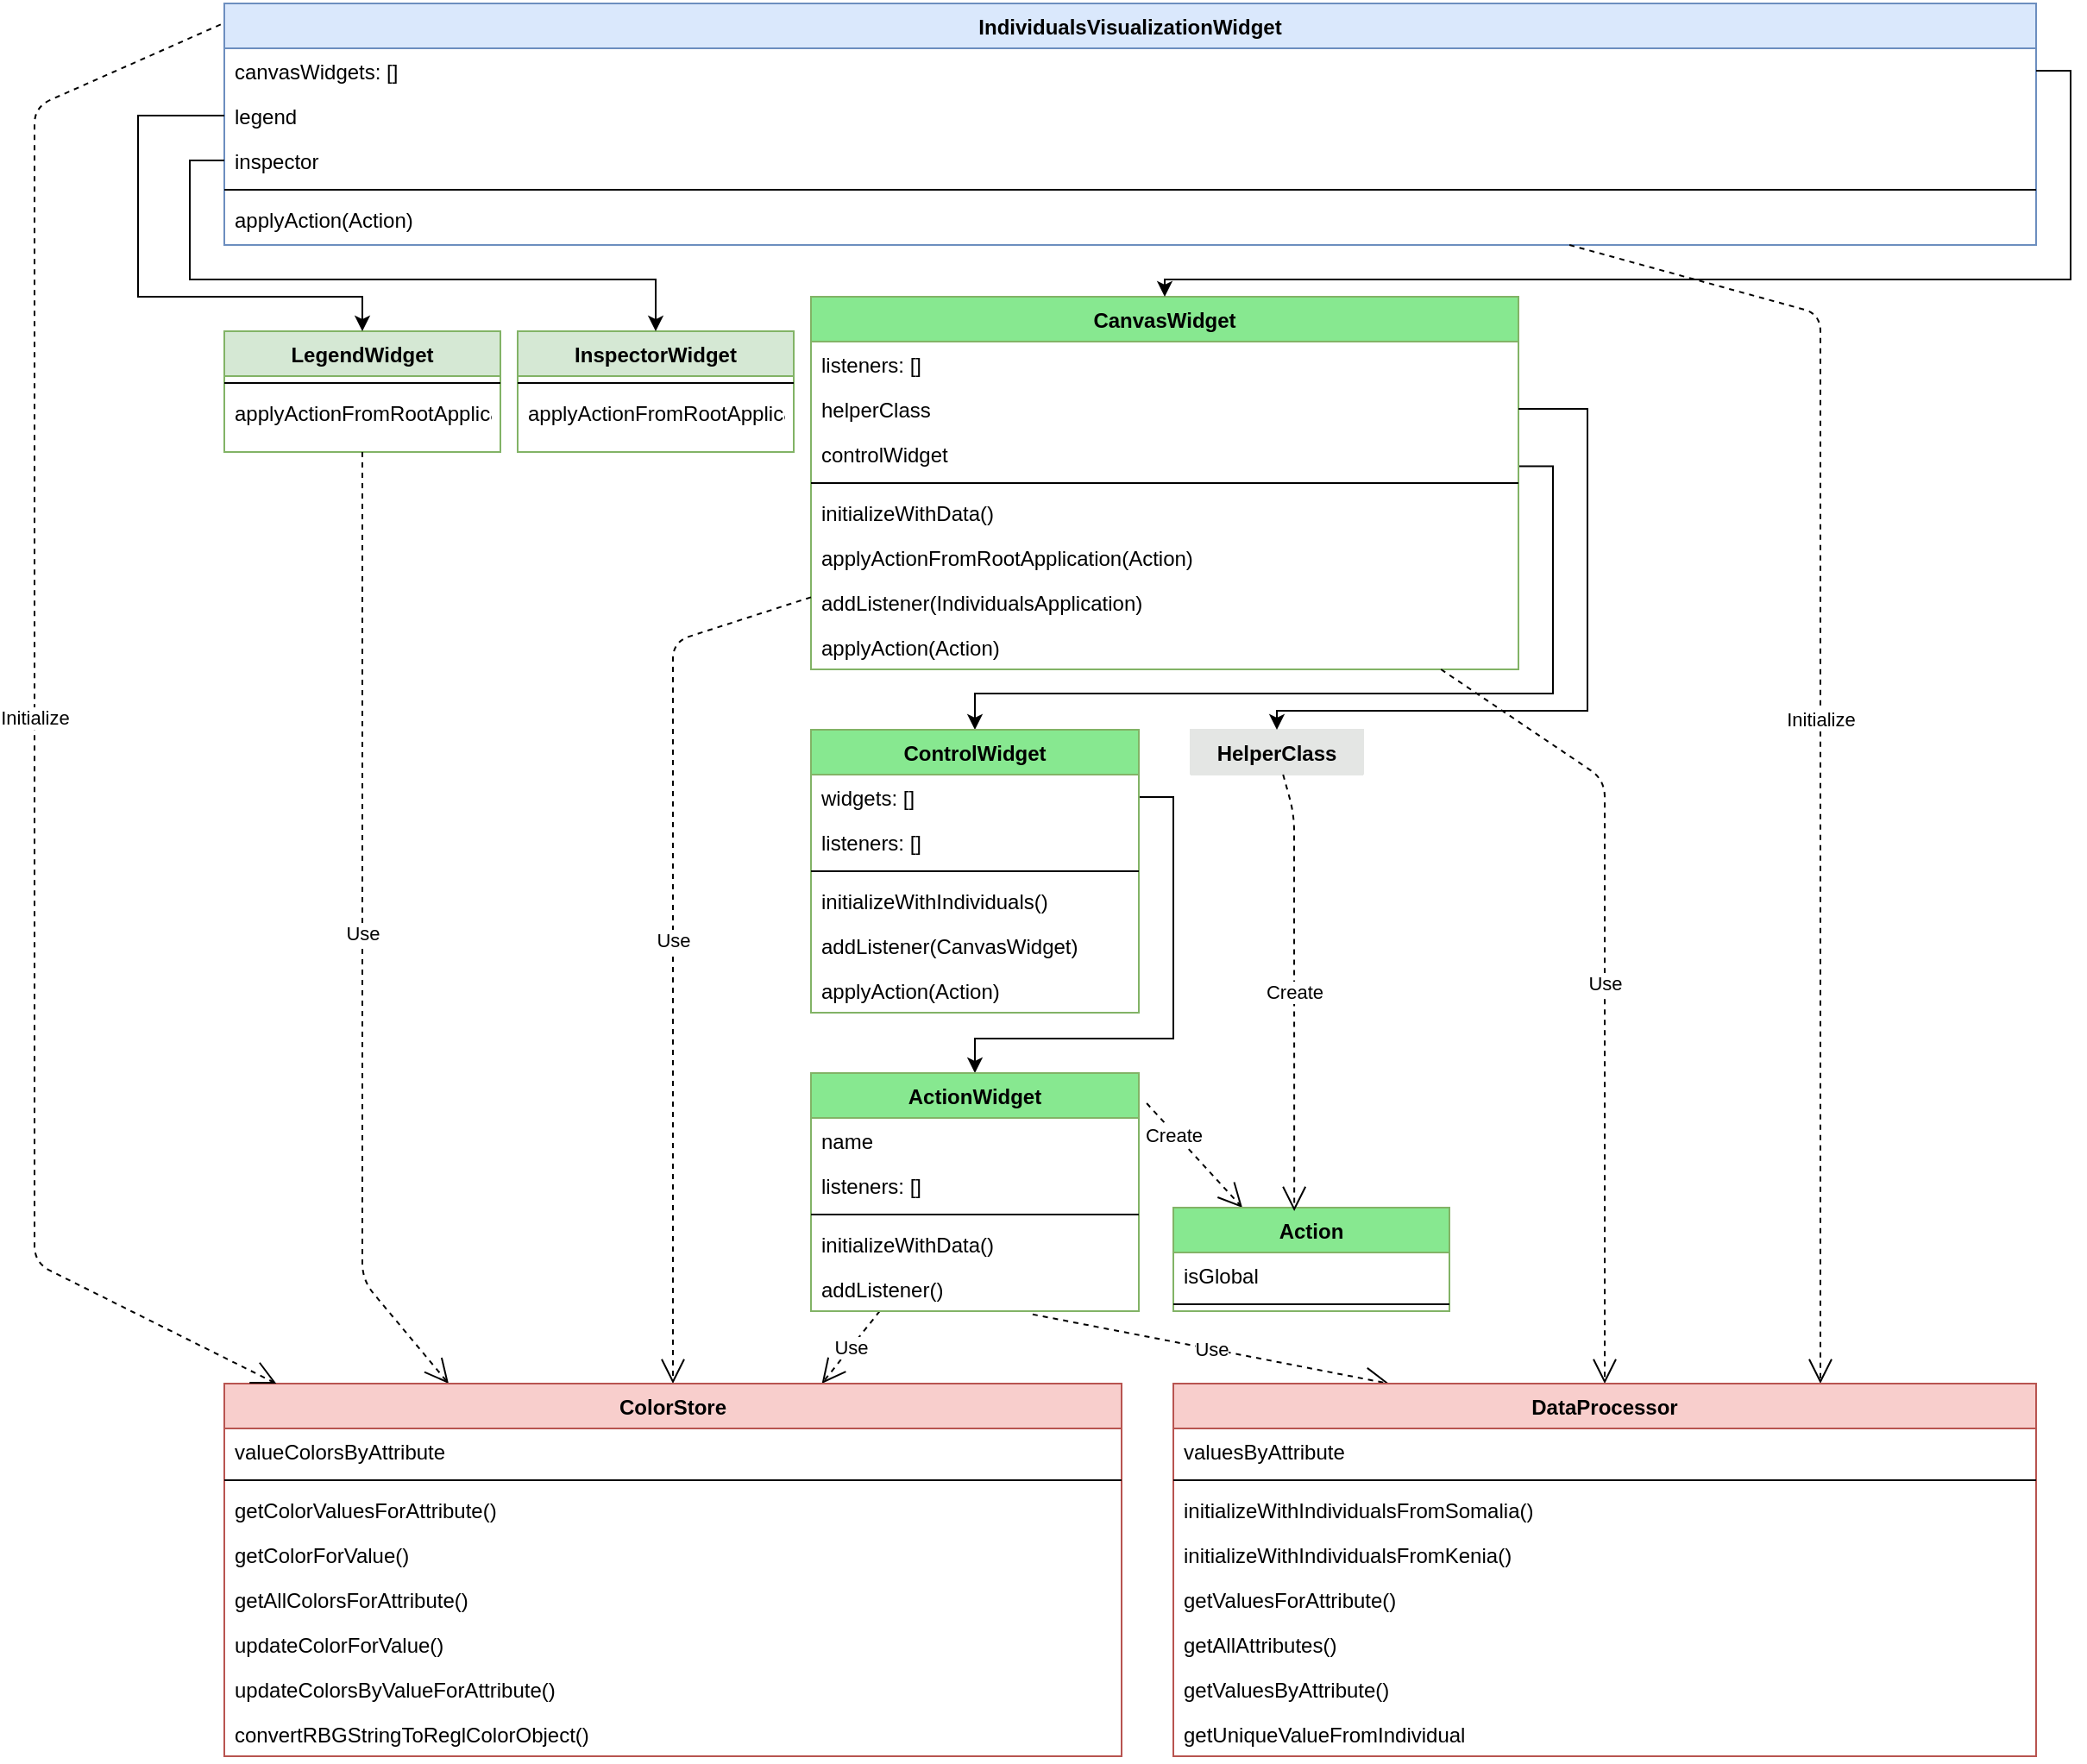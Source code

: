 <mxfile version="12.9.2" type="google"><diagram id="C5RBs43oDa-KdzZeNtuy" name="Page-1"><mxGraphModel dx="1976" dy="593" grid="1" gridSize="10" guides="1" tooltips="1" connect="1" arrows="1" fold="1" page="1" pageScale="1" pageWidth="827" pageHeight="1169" math="0" shadow="0"><root><mxCell id="WIyWlLk6GJQsqaUBKTNV-0"/><mxCell id="WIyWlLk6GJQsqaUBKTNV-1" parent="WIyWlLk6GJQsqaUBKTNV-0"/><mxCell id="oLd7x8l6LYyk17KKXyI7-17" style="edgeStyle=orthogonalEdgeStyle;rounded=0;orthogonalLoop=1;jettySize=auto;html=1;entryX=0.5;entryY=0;entryDx=0;entryDy=0;exitX=1.001;exitY=0.779;exitDx=0;exitDy=0;exitPerimeter=0;" edge="1" parent="WIyWlLk6GJQsqaUBKTNV-1" source="zkfFHV4jXpPFQw0GAbJ--22" target="oLd7x8l6LYyk17KKXyI7-11"><mxGeometry relative="1" as="geometry"><mxPoint x="440" y="370" as="sourcePoint"/><Array as="points"><mxPoint x="460" y="328"/><mxPoint x="460" y="460"/><mxPoint x="125" y="460"/></Array></mxGeometry></mxCell><mxCell id="oLd7x8l6LYyk17KKXyI7-32" style="edgeStyle=orthogonalEdgeStyle;rounded=0;orthogonalLoop=1;jettySize=auto;html=1;exitX=1;exitY=0.5;exitDx=0;exitDy=0;entryX=0.5;entryY=0;entryDx=0;entryDy=0;" edge="1" parent="WIyWlLk6GJQsqaUBKTNV-1" source="oLd7x8l6LYyk17KKXyI7-12" target="oLd7x8l6LYyk17KKXyI7-26"><mxGeometry relative="1" as="geometry"><Array as="points"><mxPoint x="240" y="520"/><mxPoint x="240" y="660"/><mxPoint x="125" y="660"/></Array></mxGeometry></mxCell><mxCell id="zkfFHV4jXpPFQw0GAbJ--6" value="LegendWidget" style="swimlane;fontStyle=1;align=center;verticalAlign=top;childLayout=stackLayout;horizontal=1;startSize=26;horizontalStack=0;resizeParent=1;resizeLast=0;collapsible=1;marginBottom=0;rounded=0;shadow=0;strokeWidth=1;fillColor=#d5e8d4;strokeColor=#82b366;" parent="WIyWlLk6GJQsqaUBKTNV-1" vertex="1"><mxGeometry x="-310" y="250" width="160" height="70" as="geometry"><mxRectangle x="130" y="380" width="160" height="26" as="alternateBounds"/></mxGeometry></mxCell><mxCell id="zkfFHV4jXpPFQw0GAbJ--9" value="" style="line;html=1;strokeWidth=1;align=left;verticalAlign=middle;spacingTop=-1;spacingLeft=3;spacingRight=3;rotatable=0;labelPosition=right;points=[];portConstraint=eastwest;" parent="zkfFHV4jXpPFQw0GAbJ--6" vertex="1"><mxGeometry y="26" width="160" height="8" as="geometry"/></mxCell><mxCell id="zkfFHV4jXpPFQw0GAbJ--10" value="applyActionFromRootApplication()" style="text;align=left;verticalAlign=top;spacingLeft=4;spacingRight=4;overflow=hidden;rotatable=0;points=[[0,0.5],[1,0.5]];portConstraint=eastwest;fontStyle=0" parent="zkfFHV4jXpPFQw0GAbJ--6" vertex="1"><mxGeometry y="34" width="160" height="26" as="geometry"/></mxCell><mxCell id="zkfFHV4jXpPFQw0GAbJ--13" value="InspectorWidget" style="swimlane;fontStyle=1;align=center;verticalAlign=top;childLayout=stackLayout;horizontal=1;startSize=26;horizontalStack=0;resizeParent=1;resizeLast=0;collapsible=1;marginBottom=0;rounded=0;shadow=0;strokeWidth=1;fillColor=#d5e8d4;strokeColor=#82b366;" parent="WIyWlLk6GJQsqaUBKTNV-1" vertex="1"><mxGeometry x="-140" y="250" width="160" height="70" as="geometry"><mxRectangle x="340" y="380" width="170" height="26" as="alternateBounds"/></mxGeometry></mxCell><mxCell id="zkfFHV4jXpPFQw0GAbJ--15" value="" style="line;html=1;strokeWidth=1;align=left;verticalAlign=middle;spacingTop=-1;spacingLeft=3;spacingRight=3;rotatable=0;labelPosition=right;points=[];portConstraint=eastwest;" parent="zkfFHV4jXpPFQw0GAbJ--13" vertex="1"><mxGeometry y="26" width="160" height="8" as="geometry"/></mxCell><mxCell id="oLd7x8l6LYyk17KKXyI7-3" value="applyActionFromRootApplication()" style="text;strokeColor=none;fillColor=none;align=left;verticalAlign=top;spacingLeft=4;spacingRight=4;overflow=hidden;rotatable=0;points=[[0,0.5],[1,0.5]];portConstraint=eastwest;" vertex="1" parent="zkfFHV4jXpPFQw0GAbJ--13"><mxGeometry y="34" width="160" height="26" as="geometry"/></mxCell><mxCell id="zkfFHV4jXpPFQw0GAbJ--17" value="CanvasWidget" style="swimlane;fontStyle=1;align=center;verticalAlign=top;childLayout=stackLayout;horizontal=1;startSize=26;horizontalStack=0;resizeParent=1;resizeLast=0;collapsible=1;marginBottom=0;rounded=0;shadow=0;strokeWidth=1;fillColor=#87E890;strokeColor=#82b366;" parent="WIyWlLk6GJQsqaUBKTNV-1" vertex="1"><mxGeometry x="30" y="230" width="410" height="216" as="geometry"><mxRectangle x="550" y="140" width="160" height="26" as="alternateBounds"/></mxGeometry></mxCell><mxCell id="zkfFHV4jXpPFQw0GAbJ--18" value="listeners: []" style="text;align=left;verticalAlign=top;spacingLeft=4;spacingRight=4;overflow=hidden;rotatable=0;points=[[0,0.5],[1,0.5]];portConstraint=eastwest;" parent="zkfFHV4jXpPFQw0GAbJ--17" vertex="1"><mxGeometry y="26" width="410" height="26" as="geometry"/></mxCell><mxCell id="oLd7x8l6LYyk17KKXyI7-75" value="helperClass" style="text;align=left;verticalAlign=top;spacingLeft=4;spacingRight=4;overflow=hidden;rotatable=0;points=[[0,0.5],[1,0.5]];portConstraint=eastwest;rounded=0;shadow=0;html=0;" vertex="1" parent="zkfFHV4jXpPFQw0GAbJ--17"><mxGeometry y="52" width="410" height="26" as="geometry"/></mxCell><mxCell id="zkfFHV4jXpPFQw0GAbJ--22" value="controlWidget" style="text;align=left;verticalAlign=top;spacingLeft=4;spacingRight=4;overflow=hidden;rotatable=0;points=[[0,0.5],[1,0.5]];portConstraint=eastwest;rounded=0;shadow=0;html=0;" parent="zkfFHV4jXpPFQw0GAbJ--17" vertex="1"><mxGeometry y="78" width="410" height="26" as="geometry"/></mxCell><mxCell id="zkfFHV4jXpPFQw0GAbJ--23" value="" style="line;html=1;strokeWidth=1;align=left;verticalAlign=middle;spacingTop=-1;spacingLeft=3;spacingRight=3;rotatable=0;labelPosition=right;points=[];portConstraint=eastwest;" parent="zkfFHV4jXpPFQw0GAbJ--17" vertex="1"><mxGeometry y="104" width="410" height="8" as="geometry"/></mxCell><mxCell id="oLd7x8l6LYyk17KKXyI7-79" value="initializeWithData()" style="text;align=left;verticalAlign=top;spacingLeft=4;spacingRight=4;overflow=hidden;rotatable=0;points=[[0,0.5],[1,0.5]];portConstraint=eastwest;" vertex="1" parent="zkfFHV4jXpPFQw0GAbJ--17"><mxGeometry y="112" width="410" height="26" as="geometry"/></mxCell><mxCell id="zkfFHV4jXpPFQw0GAbJ--25" value="applyActionFromRootApplication(Action)" style="text;align=left;verticalAlign=top;spacingLeft=4;spacingRight=4;overflow=hidden;rotatable=0;points=[[0,0.5],[1,0.5]];portConstraint=eastwest;" parent="zkfFHV4jXpPFQw0GAbJ--17" vertex="1"><mxGeometry y="138" width="410" height="26" as="geometry"/></mxCell><mxCell id="oLd7x8l6LYyk17KKXyI7-18" value="addListener(IndividualsApplication)" style="text;align=left;verticalAlign=top;spacingLeft=4;spacingRight=4;overflow=hidden;rotatable=0;points=[[0,0.5],[1,0.5]];portConstraint=eastwest;" vertex="1" parent="zkfFHV4jXpPFQw0GAbJ--17"><mxGeometry y="164" width="410" height="26" as="geometry"/></mxCell><mxCell id="zkfFHV4jXpPFQw0GAbJ--24" value="applyAction(Action)" style="text;align=left;verticalAlign=top;spacingLeft=4;spacingRight=4;overflow=hidden;rotatable=0;points=[[0,0.5],[1,0.5]];portConstraint=eastwest;" parent="zkfFHV4jXpPFQw0GAbJ--17" vertex="1"><mxGeometry y="190" width="410" height="26" as="geometry"/></mxCell><mxCell id="zkfFHV4jXpPFQw0GAbJ--0" value="IndividualsVisualizationWidget" style="swimlane;fontStyle=1;align=center;verticalAlign=top;childLayout=stackLayout;horizontal=1;startSize=26;horizontalStack=0;resizeParent=1;resizeLast=0;collapsible=1;marginBottom=0;rounded=0;shadow=0;strokeWidth=1;fillColor=#dae8fc;strokeColor=#6c8ebf;" parent="WIyWlLk6GJQsqaUBKTNV-1" vertex="1"><mxGeometry x="-310" y="60" width="1050" height="140" as="geometry"><mxRectangle x="-310" y="70" width="910" height="26" as="alternateBounds"/></mxGeometry></mxCell><mxCell id="zkfFHV4jXpPFQw0GAbJ--1" value="canvasWidgets: []" style="text;align=left;verticalAlign=top;spacingLeft=4;spacingRight=4;overflow=hidden;rotatable=0;points=[[0,0.5],[1,0.5]];portConstraint=eastwest;" parent="zkfFHV4jXpPFQw0GAbJ--0" vertex="1"><mxGeometry y="26" width="1050" height="26" as="geometry"/></mxCell><mxCell id="zkfFHV4jXpPFQw0GAbJ--2" value="legend" style="text;align=left;verticalAlign=top;spacingLeft=4;spacingRight=4;overflow=hidden;rotatable=0;points=[[0,0.5],[1,0.5]];portConstraint=eastwest;rounded=0;shadow=0;html=0;" parent="zkfFHV4jXpPFQw0GAbJ--0" vertex="1"><mxGeometry y="52" width="1050" height="26" as="geometry"/></mxCell><mxCell id="zkfFHV4jXpPFQw0GAbJ--3" value="inspector" style="text;align=left;verticalAlign=top;spacingLeft=4;spacingRight=4;overflow=hidden;rotatable=0;points=[[0,0.5],[1,0.5]];portConstraint=eastwest;rounded=0;shadow=0;html=0;" parent="zkfFHV4jXpPFQw0GAbJ--0" vertex="1"><mxGeometry y="78" width="1050" height="26" as="geometry"/></mxCell><mxCell id="zkfFHV4jXpPFQw0GAbJ--4" value="" style="line;html=1;strokeWidth=1;align=left;verticalAlign=middle;spacingTop=-1;spacingLeft=3;spacingRight=3;rotatable=0;labelPosition=right;points=[];portConstraint=eastwest;" parent="zkfFHV4jXpPFQw0GAbJ--0" vertex="1"><mxGeometry y="104" width="1050" height="8" as="geometry"/></mxCell><mxCell id="zkfFHV4jXpPFQw0GAbJ--5" value="applyAction(Action)" style="text;align=left;verticalAlign=top;spacingLeft=4;spacingRight=4;overflow=hidden;rotatable=0;points=[[0,0.5],[1,0.5]];portConstraint=eastwest;" parent="zkfFHV4jXpPFQw0GAbJ--0" vertex="1"><mxGeometry y="112" width="1050" height="26" as="geometry"/></mxCell><mxCell id="oLd7x8l6LYyk17KKXyI7-36" style="edgeStyle=orthogonalEdgeStyle;rounded=0;orthogonalLoop=1;jettySize=auto;html=1;exitX=0;exitY=0.5;exitDx=0;exitDy=0;entryX=0.5;entryY=0;entryDx=0;entryDy=0;" edge="1" parent="WIyWlLk6GJQsqaUBKTNV-1" source="zkfFHV4jXpPFQw0GAbJ--2" target="zkfFHV4jXpPFQw0GAbJ--6"><mxGeometry relative="1" as="geometry"><Array as="points"><mxPoint x="-360" y="125"/><mxPoint x="-360" y="230"/><mxPoint x="-230" y="230"/></Array></mxGeometry></mxCell><mxCell id="oLd7x8l6LYyk17KKXyI7-37" style="edgeStyle=orthogonalEdgeStyle;rounded=0;orthogonalLoop=1;jettySize=auto;html=1;exitX=0;exitY=0.5;exitDx=0;exitDy=0;entryX=0.5;entryY=0;entryDx=0;entryDy=0;" edge="1" parent="WIyWlLk6GJQsqaUBKTNV-1" source="zkfFHV4jXpPFQw0GAbJ--3" target="zkfFHV4jXpPFQw0GAbJ--13"><mxGeometry relative="1" as="geometry"><Array as="points"><mxPoint x="-330" y="151"/><mxPoint x="-330" y="220"/><mxPoint x="-60" y="220"/></Array></mxGeometry></mxCell><mxCell id="oLd7x8l6LYyk17KKXyI7-38" style="edgeStyle=orthogonalEdgeStyle;rounded=0;orthogonalLoop=1;jettySize=auto;html=1;exitX=1;exitY=0.5;exitDx=0;exitDy=0;entryX=0.5;entryY=0;entryDx=0;entryDy=0;" edge="1" parent="WIyWlLk6GJQsqaUBKTNV-1" source="zkfFHV4jXpPFQw0GAbJ--1" target="zkfFHV4jXpPFQw0GAbJ--17"><mxGeometry relative="1" as="geometry"><Array as="points"><mxPoint x="760" y="99"/><mxPoint x="760" y="220"/><mxPoint x="235" y="220"/></Array></mxGeometry></mxCell><mxCell id="oLd7x8l6LYyk17KKXyI7-62" value="Use" style="endArrow=open;endSize=12;dashed=1;html=1;exitX=0.5;exitY=1;exitDx=0;exitDy=0;entryX=0.25;entryY=0;entryDx=0;entryDy=0;" edge="1" parent="WIyWlLk6GJQsqaUBKTNV-1" source="zkfFHV4jXpPFQw0GAbJ--6" target="oLd7x8l6LYyk17KKXyI7-44"><mxGeometry width="160" relative="1" as="geometry"><mxPoint x="-360" y="630" as="sourcePoint"/><mxPoint x="-200" y="630" as="targetPoint"/><Array as="points"><mxPoint x="-230" y="800"/></Array></mxGeometry></mxCell><mxCell id="oLd7x8l6LYyk17KKXyI7-64" value="Use" style="endArrow=open;endSize=12;dashed=1;html=1;" edge="1" parent="WIyWlLk6GJQsqaUBKTNV-1" source="zkfFHV4jXpPFQw0GAbJ--17" target="oLd7x8l6LYyk17KKXyI7-44"><mxGeometry width="160" relative="1" as="geometry"><mxPoint x="-70" y="510" as="sourcePoint"/><mxPoint x="90" y="510" as="targetPoint"/><Array as="points"><mxPoint x="-50" y="430"/></Array></mxGeometry></mxCell><mxCell id="oLd7x8l6LYyk17KKXyI7-65" value="Initialize" style="endArrow=open;endSize=12;dashed=1;html=1;entryX=0.75;entryY=0;entryDx=0;entryDy=0;" edge="1" parent="WIyWlLk6GJQsqaUBKTNV-1" source="zkfFHV4jXpPFQw0GAbJ--0" target="oLd7x8l6LYyk17KKXyI7-53"><mxGeometry width="160" relative="1" as="geometry"><mxPoint x="650" y="400" as="sourcePoint"/><mxPoint x="810" y="400" as="targetPoint"/><Array as="points"><mxPoint x="615" y="240"/></Array></mxGeometry></mxCell><mxCell id="oLd7x8l6LYyk17KKXyI7-66" value="Use" style="endArrow=open;endSize=12;dashed=1;html=1;" edge="1" parent="WIyWlLk6GJQsqaUBKTNV-1" source="oLd7x8l6LYyk17KKXyI7-26" target="oLd7x8l6LYyk17KKXyI7-44"><mxGeometry width="160" relative="1" as="geometry"><mxPoint x="390" y="750" as="sourcePoint"/><mxPoint x="550" y="750" as="targetPoint"/></mxGeometry></mxCell><mxCell id="oLd7x8l6LYyk17KKXyI7-67" value="Use" style="endArrow=open;endSize=12;dashed=1;html=1;exitX=0.676;exitY=1.072;exitDx=0;exitDy=0;exitPerimeter=0;entryX=0.25;entryY=0;entryDx=0;entryDy=0;" edge="1" parent="WIyWlLk6GJQsqaUBKTNV-1" source="oLd7x8l6LYyk17KKXyI7-29" target="oLd7x8l6LYyk17KKXyI7-53"><mxGeometry width="160" relative="1" as="geometry"><mxPoint x="79.863" y="828.0" as="sourcePoint"/><mxPoint x="46.301" y="870" as="targetPoint"/></mxGeometry></mxCell><mxCell id="oLd7x8l6LYyk17KKXyI7-69" value="Use" style="endArrow=open;endSize=12;dashed=1;html=1;" edge="1" parent="WIyWlLk6GJQsqaUBKTNV-1" source="zkfFHV4jXpPFQw0GAbJ--17" target="oLd7x8l6LYyk17KKXyI7-53"><mxGeometry width="160" relative="1" as="geometry"><mxPoint x="414.444" y="470.0" as="sourcePoint"/><mxPoint x="593.28" y="700.13" as="targetPoint"/><Array as="points"><mxPoint x="490" y="510"/></Array></mxGeometry></mxCell><mxCell id="oLd7x8l6LYyk17KKXyI7-74" value="Create" style="endArrow=open;endSize=12;dashed=1;html=1;exitX=1.024;exitY=0.127;exitDx=0;exitDy=0;exitPerimeter=0;entryX=0.25;entryY=0;entryDx=0;entryDy=0;" edge="1" parent="WIyWlLk6GJQsqaUBKTNV-1" source="oLd7x8l6LYyk17KKXyI7-26" target="oLd7x8l6LYyk17KKXyI7-70"><mxGeometry x="-0.415" y="-1" width="160" relative="1" as="geometry"><mxPoint x="290" y="700" as="sourcePoint"/><mxPoint x="320" y="760" as="targetPoint"/><Array as="points"/><mxPoint as="offset"/></mxGeometry></mxCell><mxCell id="oLd7x8l6LYyk17KKXyI7-11" value="ControlWidget" style="swimlane;fontStyle=1;align=center;verticalAlign=top;childLayout=stackLayout;horizontal=1;startSize=26;horizontalStack=0;resizeParent=1;resizeParentMax=0;resizeLast=0;collapsible=1;marginBottom=0;fillColor=#87E890;strokeColor=#82b366;" vertex="1" parent="WIyWlLk6GJQsqaUBKTNV-1"><mxGeometry x="30" y="481" width="190" height="164" as="geometry"/></mxCell><mxCell id="oLd7x8l6LYyk17KKXyI7-12" value="widgets: [] " style="text;strokeColor=none;fillColor=none;align=left;verticalAlign=top;spacingLeft=4;spacingRight=4;overflow=hidden;rotatable=0;points=[[0,0.5],[1,0.5]];portConstraint=eastwest;" vertex="1" parent="oLd7x8l6LYyk17KKXyI7-11"><mxGeometry y="26" width="190" height="26" as="geometry"/></mxCell><mxCell id="oLd7x8l6LYyk17KKXyI7-15" value="listeners: []" style="text;strokeColor=none;fillColor=none;align=left;verticalAlign=top;spacingLeft=4;spacingRight=4;overflow=hidden;rotatable=0;points=[[0,0.5],[1,0.5]];portConstraint=eastwest;" vertex="1" parent="oLd7x8l6LYyk17KKXyI7-11"><mxGeometry y="52" width="190" height="26" as="geometry"/></mxCell><mxCell id="oLd7x8l6LYyk17KKXyI7-13" value="" style="line;strokeWidth=1;fillColor=none;align=left;verticalAlign=middle;spacingTop=-1;spacingLeft=3;spacingRight=3;rotatable=0;labelPosition=right;points=[];portConstraint=eastwest;" vertex="1" parent="oLd7x8l6LYyk17KKXyI7-11"><mxGeometry y="78" width="190" height="8" as="geometry"/></mxCell><mxCell id="oLd7x8l6LYyk17KKXyI7-14" value="initializeWithIndividuals()" style="text;strokeColor=none;fillColor=none;align=left;verticalAlign=top;spacingLeft=4;spacingRight=4;overflow=hidden;rotatable=0;points=[[0,0.5],[1,0.5]];portConstraint=eastwest;" vertex="1" parent="oLd7x8l6LYyk17KKXyI7-11"><mxGeometry y="86" width="190" height="26" as="geometry"/></mxCell><mxCell id="oLd7x8l6LYyk17KKXyI7-19" value="addListener(CanvasWidget)" style="text;strokeColor=none;fillColor=none;align=left;verticalAlign=top;spacingLeft=4;spacingRight=4;overflow=hidden;rotatable=0;points=[[0,0.5],[1,0.5]];portConstraint=eastwest;" vertex="1" parent="oLd7x8l6LYyk17KKXyI7-11"><mxGeometry y="112" width="190" height="26" as="geometry"/></mxCell><mxCell id="oLd7x8l6LYyk17KKXyI7-20" value="applyAction(Action)" style="text;strokeColor=none;fillColor=none;align=left;verticalAlign=top;spacingLeft=4;spacingRight=4;overflow=hidden;rotatable=0;points=[[0,0.5],[1,0.5]];portConstraint=eastwest;" vertex="1" parent="oLd7x8l6LYyk17KKXyI7-11"><mxGeometry y="138" width="190" height="26" as="geometry"/></mxCell><mxCell id="oLd7x8l6LYyk17KKXyI7-26" value="ActionWidget" style="swimlane;fontStyle=1;align=center;verticalAlign=top;childLayout=stackLayout;horizontal=1;startSize=26;horizontalStack=0;resizeParent=1;resizeParentMax=0;resizeLast=0;collapsible=1;marginBottom=0;fillColor=#87E890;strokeColor=#82b366;" vertex="1" parent="WIyWlLk6GJQsqaUBKTNV-1"><mxGeometry x="30" y="680" width="190" height="138" as="geometry"/></mxCell><mxCell id="oLd7x8l6LYyk17KKXyI7-27" value="name" style="text;strokeColor=none;fillColor=none;align=left;verticalAlign=top;spacingLeft=4;spacingRight=4;overflow=hidden;rotatable=0;points=[[0,0.5],[1,0.5]];portConstraint=eastwest;" vertex="1" parent="oLd7x8l6LYyk17KKXyI7-26"><mxGeometry y="26" width="190" height="26" as="geometry"/></mxCell><mxCell id="oLd7x8l6LYyk17KKXyI7-30" value="listeners: []" style="text;strokeColor=none;fillColor=none;align=left;verticalAlign=top;spacingLeft=4;spacingRight=4;overflow=hidden;rotatable=0;points=[[0,0.5],[1,0.5]];portConstraint=eastwest;" vertex="1" parent="oLd7x8l6LYyk17KKXyI7-26"><mxGeometry y="52" width="190" height="26" as="geometry"/></mxCell><mxCell id="oLd7x8l6LYyk17KKXyI7-28" value="" style="line;strokeWidth=1;fillColor=none;align=left;verticalAlign=middle;spacingTop=-1;spacingLeft=3;spacingRight=3;rotatable=0;labelPosition=right;points=[];portConstraint=eastwest;" vertex="1" parent="oLd7x8l6LYyk17KKXyI7-26"><mxGeometry y="78" width="190" height="8" as="geometry"/></mxCell><mxCell id="oLd7x8l6LYyk17KKXyI7-31" value="initializeWithData()" style="text;strokeColor=none;fillColor=none;align=left;verticalAlign=top;spacingLeft=4;spacingRight=4;overflow=hidden;rotatable=0;points=[[0,0.5],[1,0.5]];portConstraint=eastwest;" vertex="1" parent="oLd7x8l6LYyk17KKXyI7-26"><mxGeometry y="86" width="190" height="26" as="geometry"/></mxCell><mxCell id="oLd7x8l6LYyk17KKXyI7-29" value="addListener()" style="text;strokeColor=none;fillColor=none;align=left;verticalAlign=top;spacingLeft=4;spacingRight=4;overflow=hidden;rotatable=0;points=[[0,0.5],[1,0.5]];portConstraint=eastwest;" vertex="1" parent="oLd7x8l6LYyk17KKXyI7-26"><mxGeometry y="112" width="190" height="26" as="geometry"/></mxCell><mxCell id="oLd7x8l6LYyk17KKXyI7-44" value="ColorStore" style="swimlane;fontStyle=1;align=center;verticalAlign=top;childLayout=stackLayout;horizontal=1;startSize=26;horizontalStack=0;resizeParent=1;resizeParentMax=0;resizeLast=0;collapsible=1;marginBottom=0;fillColor=#f8cecc;strokeColor=#b85450;" vertex="1" parent="WIyWlLk6GJQsqaUBKTNV-1"><mxGeometry x="-310" y="860" width="520" height="216" as="geometry"/></mxCell><mxCell id="oLd7x8l6LYyk17KKXyI7-45" value="valueColorsByAttribute" style="text;strokeColor=none;fillColor=none;align=left;verticalAlign=top;spacingLeft=4;spacingRight=4;overflow=hidden;rotatable=0;points=[[0,0.5],[1,0.5]];portConstraint=eastwest;" vertex="1" parent="oLd7x8l6LYyk17KKXyI7-44"><mxGeometry y="26" width="520" height="26" as="geometry"/></mxCell><mxCell id="oLd7x8l6LYyk17KKXyI7-46" value="" style="line;strokeWidth=1;fillColor=none;align=left;verticalAlign=middle;spacingTop=-1;spacingLeft=3;spacingRight=3;rotatable=0;labelPosition=right;points=[];portConstraint=eastwest;" vertex="1" parent="oLd7x8l6LYyk17KKXyI7-44"><mxGeometry y="52" width="520" height="8" as="geometry"/></mxCell><mxCell id="oLd7x8l6LYyk17KKXyI7-47" value="getColorValuesForAttribute()" style="text;strokeColor=none;fillColor=none;align=left;verticalAlign=top;spacingLeft=4;spacingRight=4;overflow=hidden;rotatable=0;points=[[0,0.5],[1,0.5]];portConstraint=eastwest;" vertex="1" parent="oLd7x8l6LYyk17KKXyI7-44"><mxGeometry y="60" width="520" height="26" as="geometry"/></mxCell><mxCell id="oLd7x8l6LYyk17KKXyI7-48" value="getColorForValue()" style="text;strokeColor=none;fillColor=none;align=left;verticalAlign=top;spacingLeft=4;spacingRight=4;overflow=hidden;rotatable=0;points=[[0,0.5],[1,0.5]];portConstraint=eastwest;" vertex="1" parent="oLd7x8l6LYyk17KKXyI7-44"><mxGeometry y="86" width="520" height="26" as="geometry"/></mxCell><mxCell id="oLd7x8l6LYyk17KKXyI7-49" value="getAllColorsForAttribute()" style="text;strokeColor=none;fillColor=none;align=left;verticalAlign=top;spacingLeft=4;spacingRight=4;overflow=hidden;rotatable=0;points=[[0,0.5],[1,0.5]];portConstraint=eastwest;" vertex="1" parent="oLd7x8l6LYyk17KKXyI7-44"><mxGeometry y="112" width="520" height="26" as="geometry"/></mxCell><mxCell id="oLd7x8l6LYyk17KKXyI7-50" value="updateColorForValue()" style="text;strokeColor=none;fillColor=none;align=left;verticalAlign=top;spacingLeft=4;spacingRight=4;overflow=hidden;rotatable=0;points=[[0,0.5],[1,0.5]];portConstraint=eastwest;" vertex="1" parent="oLd7x8l6LYyk17KKXyI7-44"><mxGeometry y="138" width="520" height="26" as="geometry"/></mxCell><mxCell id="oLd7x8l6LYyk17KKXyI7-51" value="updateColorsByValueForAttribute()" style="text;strokeColor=none;fillColor=none;align=left;verticalAlign=top;spacingLeft=4;spacingRight=4;overflow=hidden;rotatable=0;points=[[0,0.5],[1,0.5]];portConstraint=eastwest;" vertex="1" parent="oLd7x8l6LYyk17KKXyI7-44"><mxGeometry y="164" width="520" height="26" as="geometry"/></mxCell><mxCell id="oLd7x8l6LYyk17KKXyI7-52" value="convertRBGStringToReglColorObject()" style="text;strokeColor=none;fillColor=none;align=left;verticalAlign=top;spacingLeft=4;spacingRight=4;overflow=hidden;rotatable=0;points=[[0,0.5],[1,0.5]];portConstraint=eastwest;" vertex="1" parent="oLd7x8l6LYyk17KKXyI7-44"><mxGeometry y="190" width="520" height="26" as="geometry"/></mxCell><mxCell id="oLd7x8l6LYyk17KKXyI7-53" value="DataProcessor" style="swimlane;fontStyle=1;align=center;verticalAlign=top;childLayout=stackLayout;horizontal=1;startSize=26;horizontalStack=0;resizeParent=1;resizeParentMax=0;resizeLast=0;collapsible=1;marginBottom=0;fillColor=#f8cecc;strokeColor=#b85450;" vertex="1" parent="WIyWlLk6GJQsqaUBKTNV-1"><mxGeometry x="240" y="860" width="500" height="216" as="geometry"/></mxCell><mxCell id="oLd7x8l6LYyk17KKXyI7-54" value="valuesByAttribute" style="text;strokeColor=none;fillColor=none;align=left;verticalAlign=top;spacingLeft=4;spacingRight=4;overflow=hidden;rotatable=0;points=[[0,0.5],[1,0.5]];portConstraint=eastwest;" vertex="1" parent="oLd7x8l6LYyk17KKXyI7-53"><mxGeometry y="26" width="500" height="26" as="geometry"/></mxCell><mxCell id="oLd7x8l6LYyk17KKXyI7-55" value="" style="line;strokeWidth=1;fillColor=none;align=left;verticalAlign=middle;spacingTop=-1;spacingLeft=3;spacingRight=3;rotatable=0;labelPosition=right;points=[];portConstraint=eastwest;" vertex="1" parent="oLd7x8l6LYyk17KKXyI7-53"><mxGeometry y="52" width="500" height="8" as="geometry"/></mxCell><mxCell id="oLd7x8l6LYyk17KKXyI7-56" value="initializeWithIndividualsFromSomalia()" style="text;strokeColor=none;fillColor=none;align=left;verticalAlign=top;spacingLeft=4;spacingRight=4;overflow=hidden;rotatable=0;points=[[0,0.5],[1,0.5]];portConstraint=eastwest;" vertex="1" parent="oLd7x8l6LYyk17KKXyI7-53"><mxGeometry y="60" width="500" height="26" as="geometry"/></mxCell><mxCell id="oLd7x8l6LYyk17KKXyI7-57" value="initializeWithIndividualsFromKenia()" style="text;strokeColor=none;fillColor=none;align=left;verticalAlign=top;spacingLeft=4;spacingRight=4;overflow=hidden;rotatable=0;points=[[0,0.5],[1,0.5]];portConstraint=eastwest;" vertex="1" parent="oLd7x8l6LYyk17KKXyI7-53"><mxGeometry y="86" width="500" height="26" as="geometry"/></mxCell><mxCell id="oLd7x8l6LYyk17KKXyI7-58" value="getValuesForAttribute()" style="text;strokeColor=none;fillColor=none;align=left;verticalAlign=top;spacingLeft=4;spacingRight=4;overflow=hidden;rotatable=0;points=[[0,0.5],[1,0.5]];portConstraint=eastwest;" vertex="1" parent="oLd7x8l6LYyk17KKXyI7-53"><mxGeometry y="112" width="500" height="26" as="geometry"/></mxCell><mxCell id="oLd7x8l6LYyk17KKXyI7-59" value="getAllAttributes()" style="text;strokeColor=none;fillColor=none;align=left;verticalAlign=top;spacingLeft=4;spacingRight=4;overflow=hidden;rotatable=0;points=[[0,0.5],[1,0.5]];portConstraint=eastwest;" vertex="1" parent="oLd7x8l6LYyk17KKXyI7-53"><mxGeometry y="138" width="500" height="26" as="geometry"/></mxCell><mxCell id="oLd7x8l6LYyk17KKXyI7-60" value="getValuesByAttribute()" style="text;strokeColor=none;fillColor=none;align=left;verticalAlign=top;spacingLeft=4;spacingRight=4;overflow=hidden;rotatable=0;points=[[0,0.5],[1,0.5]];portConstraint=eastwest;" vertex="1" parent="oLd7x8l6LYyk17KKXyI7-53"><mxGeometry y="164" width="500" height="26" as="geometry"/></mxCell><mxCell id="oLd7x8l6LYyk17KKXyI7-61" value="getUniqueValueFromIndividual" style="text;strokeColor=none;fillColor=none;align=left;verticalAlign=top;spacingLeft=4;spacingRight=4;overflow=hidden;rotatable=0;points=[[0,0.5],[1,0.5]];portConstraint=eastwest;" vertex="1" parent="oLd7x8l6LYyk17KKXyI7-53"><mxGeometry y="190" width="500" height="26" as="geometry"/></mxCell><mxCell id="oLd7x8l6LYyk17KKXyI7-40" value="HelperClass" style="swimlane;fontStyle=1;align=center;verticalAlign=top;childLayout=stackLayout;horizontal=1;startSize=26;horizontalStack=0;resizeParent=1;resizeParentMax=0;resizeLast=0;collapsible=1;marginBottom=0;fillColor=#E4E6E4;strokeColor=#E4E6E4;" vertex="1" collapsed="1" parent="WIyWlLk6GJQsqaUBKTNV-1"><mxGeometry x="250" y="481" width="100" height="26" as="geometry"><mxRectangle x="260" y="451" width="160" height="86" as="alternateBounds"/></mxGeometry></mxCell><mxCell id="oLd7x8l6LYyk17KKXyI7-41" value="+ field: type" style="text;strokeColor=none;fillColor=none;align=left;verticalAlign=top;spacingLeft=4;spacingRight=4;overflow=hidden;rotatable=0;points=[[0,0.5],[1,0.5]];portConstraint=eastwest;" vertex="1" parent="oLd7x8l6LYyk17KKXyI7-40"><mxGeometry y="26" width="100" height="26" as="geometry"/></mxCell><mxCell id="oLd7x8l6LYyk17KKXyI7-42" value="" style="line;strokeWidth=1;fillColor=none;align=left;verticalAlign=middle;spacingTop=-1;spacingLeft=3;spacingRight=3;rotatable=0;labelPosition=right;points=[];portConstraint=eastwest;" vertex="1" parent="oLd7x8l6LYyk17KKXyI7-40"><mxGeometry y="52" width="100" height="8" as="geometry"/></mxCell><mxCell id="oLd7x8l6LYyk17KKXyI7-43" value="+ method(type): type" style="text;strokeColor=none;fillColor=none;align=left;verticalAlign=top;spacingLeft=4;spacingRight=4;overflow=hidden;rotatable=0;points=[[0,0.5],[1,0.5]];portConstraint=eastwest;" vertex="1" parent="oLd7x8l6LYyk17KKXyI7-40"><mxGeometry y="60" width="100" height="26" as="geometry"/></mxCell><mxCell id="oLd7x8l6LYyk17KKXyI7-77" value="Text" style="text;html=1;align=center;verticalAlign=middle;resizable=0;points=[];autosize=1;" vertex="1" parent="oLd7x8l6LYyk17KKXyI7-40"><mxGeometry y="86" width="100" height="20" as="geometry"/></mxCell><mxCell id="oLd7x8l6LYyk17KKXyI7-70" value="Action" style="swimlane;fontStyle=1;align=center;verticalAlign=top;childLayout=stackLayout;horizontal=1;startSize=26;horizontalStack=0;resizeParent=1;resizeParentMax=0;resizeLast=0;collapsible=1;marginBottom=0;fillColor=#87E890;strokeColor=#82b366;" vertex="1" parent="WIyWlLk6GJQsqaUBKTNV-1"><mxGeometry x="240" y="758" width="160" height="60" as="geometry"><mxRectangle x="250" y="650" width="100" height="26" as="alternateBounds"/></mxGeometry></mxCell><mxCell id="oLd7x8l6LYyk17KKXyI7-71" value="isGlobal" style="text;strokeColor=none;fillColor=none;align=left;verticalAlign=top;spacingLeft=4;spacingRight=4;overflow=hidden;rotatable=0;points=[[0,0.5],[1,0.5]];portConstraint=eastwest;" vertex="1" parent="oLd7x8l6LYyk17KKXyI7-70"><mxGeometry y="26" width="160" height="26" as="geometry"/></mxCell><mxCell id="oLd7x8l6LYyk17KKXyI7-72" value="" style="line;strokeWidth=1;fillColor=none;align=left;verticalAlign=middle;spacingTop=-1;spacingLeft=3;spacingRight=3;rotatable=0;labelPosition=right;points=[];portConstraint=eastwest;" vertex="1" parent="oLd7x8l6LYyk17KKXyI7-70"><mxGeometry y="52" width="160" height="8" as="geometry"/></mxCell><mxCell id="oLd7x8l6LYyk17KKXyI7-76" style="edgeStyle=orthogonalEdgeStyle;rounded=0;orthogonalLoop=1;jettySize=auto;html=1;exitX=1;exitY=0.5;exitDx=0;exitDy=0;" edge="1" parent="WIyWlLk6GJQsqaUBKTNV-1" source="oLd7x8l6LYyk17KKXyI7-75" target="oLd7x8l6LYyk17KKXyI7-40"><mxGeometry relative="1" as="geometry"><Array as="points"><mxPoint x="480" y="295"/><mxPoint x="480" y="470"/><mxPoint x="300" y="470"/></Array></mxGeometry></mxCell><mxCell id="oLd7x8l6LYyk17KKXyI7-78" value="Create" style="endArrow=open;endSize=12;dashed=1;html=1;entryX=0.438;entryY=0.033;entryDx=0;entryDy=0;entryPerimeter=0;" edge="1" parent="WIyWlLk6GJQsqaUBKTNV-1" source="oLd7x8l6LYyk17KKXyI7-40" target="oLd7x8l6LYyk17KKXyI7-70"><mxGeometry width="160" relative="1" as="geometry"><mxPoint x="370" y="610" as="sourcePoint"/><mxPoint x="530" y="610" as="targetPoint"/><Array as="points"><mxPoint x="310" y="530"/></Array></mxGeometry></mxCell><mxCell id="oLd7x8l6LYyk17KKXyI7-80" value="Initialize" style="endArrow=open;endSize=12;dashed=1;html=1;entryX=0.058;entryY=0;entryDx=0;entryDy=0;entryPerimeter=0;exitX=-0.002;exitY=0.087;exitDx=0;exitDy=0;exitPerimeter=0;" edge="1" parent="WIyWlLk6GJQsqaUBKTNV-1" source="zkfFHV4jXpPFQw0GAbJ--0" target="oLd7x8l6LYyk17KKXyI7-44"><mxGeometry width="160" relative="1" as="geometry"><mxPoint x="-240" y="630" as="sourcePoint"/><mxPoint x="-80" y="630" as="targetPoint"/><Array as="points"><mxPoint x="-420" y="120"/><mxPoint x="-420" y="790"/></Array></mxGeometry></mxCell></root></mxGraphModel></diagram></mxfile>